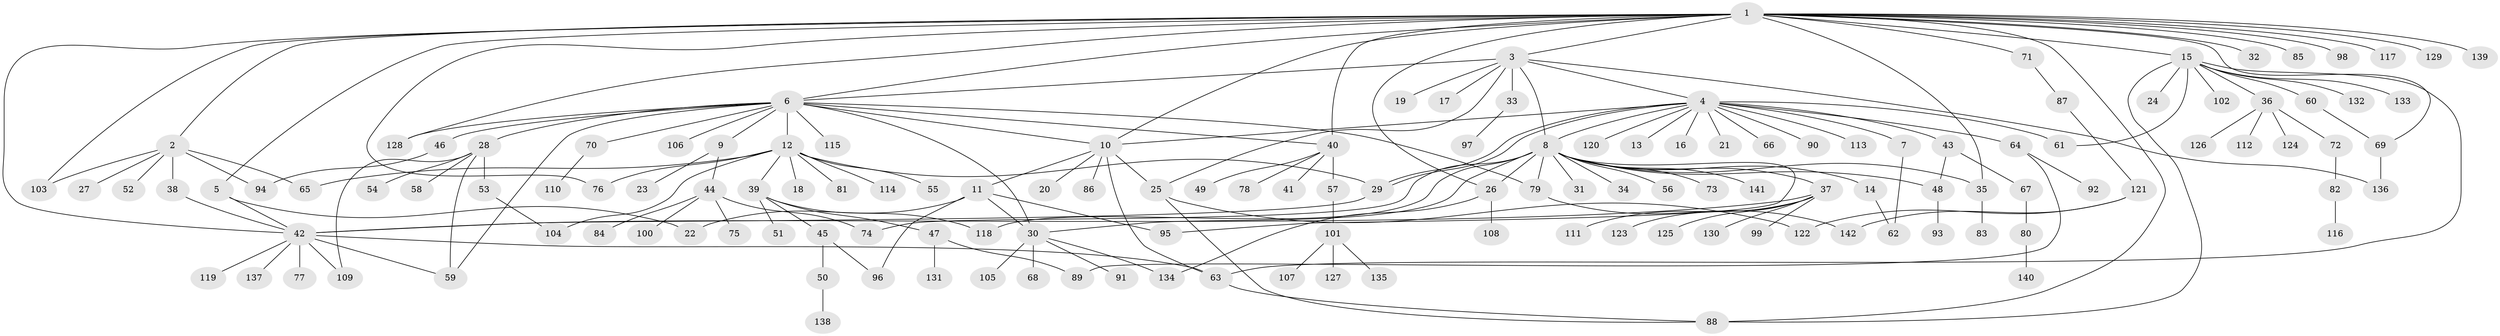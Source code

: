 // Generated by graph-tools (version 1.1) at 2025/14/03/09/25 04:14:26]
// undirected, 142 vertices, 186 edges
graph export_dot {
graph [start="1"]
  node [color=gray90,style=filled];
  1;
  2;
  3;
  4;
  5;
  6;
  7;
  8;
  9;
  10;
  11;
  12;
  13;
  14;
  15;
  16;
  17;
  18;
  19;
  20;
  21;
  22;
  23;
  24;
  25;
  26;
  27;
  28;
  29;
  30;
  31;
  32;
  33;
  34;
  35;
  36;
  37;
  38;
  39;
  40;
  41;
  42;
  43;
  44;
  45;
  46;
  47;
  48;
  49;
  50;
  51;
  52;
  53;
  54;
  55;
  56;
  57;
  58;
  59;
  60;
  61;
  62;
  63;
  64;
  65;
  66;
  67;
  68;
  69;
  70;
  71;
  72;
  73;
  74;
  75;
  76;
  77;
  78;
  79;
  80;
  81;
  82;
  83;
  84;
  85;
  86;
  87;
  88;
  89;
  90;
  91;
  92;
  93;
  94;
  95;
  96;
  97;
  98;
  99;
  100;
  101;
  102;
  103;
  104;
  105;
  106;
  107;
  108;
  109;
  110;
  111;
  112;
  113;
  114;
  115;
  116;
  117;
  118;
  119;
  120;
  121;
  122;
  123;
  124;
  125;
  126;
  127;
  128;
  129;
  130;
  131;
  132;
  133;
  134;
  135;
  136;
  137;
  138;
  139;
  140;
  141;
  142;
  1 -- 2;
  1 -- 3;
  1 -- 5;
  1 -- 6;
  1 -- 10;
  1 -- 15;
  1 -- 26;
  1 -- 32;
  1 -- 35;
  1 -- 40;
  1 -- 42;
  1 -- 69;
  1 -- 71;
  1 -- 76;
  1 -- 85;
  1 -- 88;
  1 -- 98;
  1 -- 103;
  1 -- 117;
  1 -- 128;
  1 -- 129;
  1 -- 139;
  2 -- 27;
  2 -- 38;
  2 -- 52;
  2 -- 65;
  2 -- 94;
  2 -- 103;
  3 -- 4;
  3 -- 6;
  3 -- 8;
  3 -- 17;
  3 -- 19;
  3 -- 25;
  3 -- 33;
  3 -- 136;
  4 -- 7;
  4 -- 8;
  4 -- 10;
  4 -- 13;
  4 -- 16;
  4 -- 21;
  4 -- 29;
  4 -- 29;
  4 -- 43;
  4 -- 61;
  4 -- 64;
  4 -- 66;
  4 -- 90;
  4 -- 113;
  4 -- 120;
  5 -- 22;
  5 -- 42;
  6 -- 9;
  6 -- 10;
  6 -- 12;
  6 -- 28;
  6 -- 30;
  6 -- 40;
  6 -- 46;
  6 -- 59;
  6 -- 70;
  6 -- 79;
  6 -- 106;
  6 -- 115;
  6 -- 128;
  7 -- 62;
  8 -- 14;
  8 -- 26;
  8 -- 30;
  8 -- 31;
  8 -- 34;
  8 -- 35;
  8 -- 37;
  8 -- 48;
  8 -- 56;
  8 -- 73;
  8 -- 74;
  8 -- 79;
  8 -- 95;
  8 -- 118;
  8 -- 141;
  9 -- 23;
  9 -- 44;
  10 -- 11;
  10 -- 20;
  10 -- 25;
  10 -- 63;
  10 -- 86;
  11 -- 22;
  11 -- 30;
  11 -- 95;
  11 -- 96;
  12 -- 18;
  12 -- 29;
  12 -- 39;
  12 -- 55;
  12 -- 65;
  12 -- 76;
  12 -- 81;
  12 -- 104;
  12 -- 114;
  14 -- 62;
  15 -- 24;
  15 -- 36;
  15 -- 60;
  15 -- 61;
  15 -- 63;
  15 -- 88;
  15 -- 102;
  15 -- 132;
  15 -- 133;
  25 -- 88;
  25 -- 122;
  26 -- 108;
  26 -- 134;
  28 -- 53;
  28 -- 54;
  28 -- 58;
  28 -- 59;
  28 -- 109;
  29 -- 42;
  30 -- 68;
  30 -- 91;
  30 -- 105;
  30 -- 134;
  33 -- 97;
  35 -- 83;
  36 -- 72;
  36 -- 112;
  36 -- 124;
  36 -- 126;
  37 -- 42;
  37 -- 99;
  37 -- 111;
  37 -- 123;
  37 -- 125;
  37 -- 130;
  38 -- 42;
  39 -- 45;
  39 -- 47;
  39 -- 51;
  39 -- 118;
  40 -- 41;
  40 -- 49;
  40 -- 57;
  40 -- 78;
  42 -- 59;
  42 -- 63;
  42 -- 77;
  42 -- 109;
  42 -- 119;
  42 -- 137;
  43 -- 48;
  43 -- 67;
  44 -- 74;
  44 -- 75;
  44 -- 84;
  44 -- 100;
  45 -- 50;
  45 -- 96;
  46 -- 94;
  47 -- 89;
  47 -- 131;
  48 -- 93;
  50 -- 138;
  53 -- 104;
  57 -- 101;
  60 -- 69;
  63 -- 88;
  64 -- 89;
  64 -- 92;
  67 -- 80;
  69 -- 136;
  70 -- 110;
  71 -- 87;
  72 -- 82;
  79 -- 142;
  80 -- 140;
  82 -- 116;
  87 -- 121;
  101 -- 107;
  101 -- 127;
  101 -- 135;
  121 -- 122;
  121 -- 142;
}
